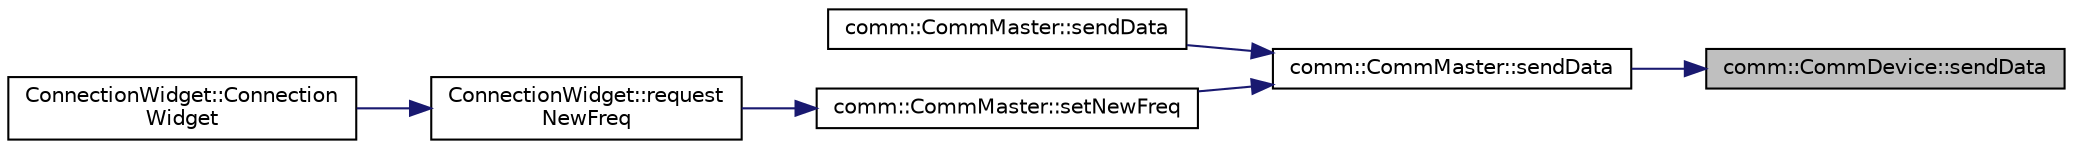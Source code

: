 digraph "comm::CommDevice::sendData"
{
 // LATEX_PDF_SIZE
  edge [fontname="Helvetica",fontsize="10",labelfontname="Helvetica",labelfontsize="10"];
  node [fontname="Helvetica",fontsize="10",shape=record];
  rankdir="RL";
  Node1 [label="comm::CommDevice::sendData",height=0.2,width=0.4,color="black", fillcolor="grey75", style="filled", fontcolor="black",tooltip="Send date to the connected device."];
  Node1 -> Node2 [dir="back",color="midnightblue",fontsize="10",style="solid",fontname="Helvetica"];
  Node2 [label="comm::CommMaster::sendData",height=0.2,width=0.4,color="black", fillcolor="white", style="filled",URL="$classcomm_1_1_comm_master.html#a8605d1bc19aed2046b6b4593ac1b361c",tooltip="Send data to the connected devices."];
  Node2 -> Node3 [dir="back",color="midnightblue",fontsize="10",style="solid",fontname="Helvetica"];
  Node3 [label="comm::CommMaster::sendData",height=0.2,width=0.4,color="black", fillcolor="white", style="filled",URL="$classcomm_1_1_comm_master.html#a7ce73489c87b14a0781b2e07f87a5d7b",tooltip="Send data to the connected devices."];
  Node2 -> Node4 [dir="back",color="midnightblue",fontsize="10",style="solid",fontname="Helvetica"];
  Node4 [label="comm::CommMaster::setNewFreq",height=0.2,width=0.4,color="black", fillcolor="white", style="filled",URL="$classcomm_1_1_comm_master.html#a3ff7ddcdaf0f923be560692266d3580f",tooltip="Set a new frequency on the device."];
  Node4 -> Node5 [dir="back",color="midnightblue",fontsize="10",style="solid",fontname="Helvetica"];
  Node5 [label="ConnectionWidget::request\lNewFreq",height=0.2,width=0.4,color="black", fillcolor="white", style="filled",URL="$class_connection_widget.html#abae7db7f76bb5ef89d3be9d3e253c737",tooltip="Request new frequency from the connected device."];
  Node5 -> Node6 [dir="back",color="midnightblue",fontsize="10",style="solid",fontname="Helvetica"];
  Node6 [label="ConnectionWidget::Connection\lWidget",height=0.2,width=0.4,color="black", fillcolor="white", style="filled",URL="$class_connection_widget.html#a832811b8c579f99b44e45d0b30cef1fd",tooltip="Constructor of the class."];
}
